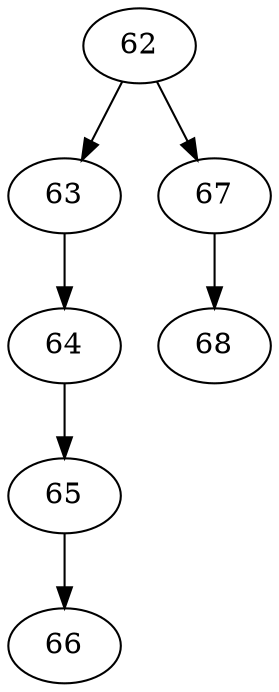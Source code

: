 digraph {
  62 -> 63 ["action" = 0]
  63 -> 64 ["action" = 0]
  64 -> 65 ["action" = 1]
  65 -> 66 ["action" = 2]
  62 -> 67 ["action" = 0]
  67 -> 68 ["action" = 1]
}